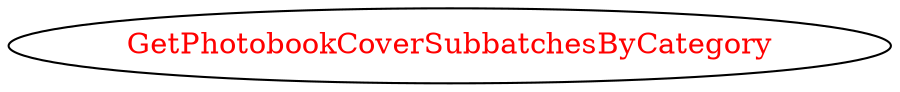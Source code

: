 digraph dependencyGraph {
 concentrate=true;
 ranksep="2.0";
 rankdir="LR"; 
 splines="ortho";
"GetPhotobookCoverSubbatchesByCategory" [fontcolor="red"];
}